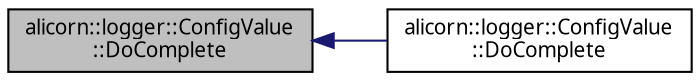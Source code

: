 digraph "alicorn::logger::ConfigValue::DoComplete"
{
 // INTERACTIVE_SVG=YES
  edge [fontname="Verdana",fontsize="10",labelfontname="Verdana",labelfontsize="10"];
  node [fontname="Verdana",fontsize="10",shape=record];
  rankdir="LR";
  Node1 [label="alicorn::logger::ConfigValue\l::DoComplete",height=0.2,width=0.4,color="black", fillcolor="grey75", style="filled", fontcolor="black"];
  Node1 -> Node2 [dir="back",color="midnightblue",fontsize="10",style="solid",fontname="Verdana"];
  Node2 [label="alicorn::logger::ConfigValue\l::DoComplete",height=0.2,width=0.4,color="black", fillcolor="white", style="filled",URL="$a00070.html#abc3d153992034d8ba9ec875981e77cdc",tooltip="Функция для выполнения завершающего действия. "];
}
